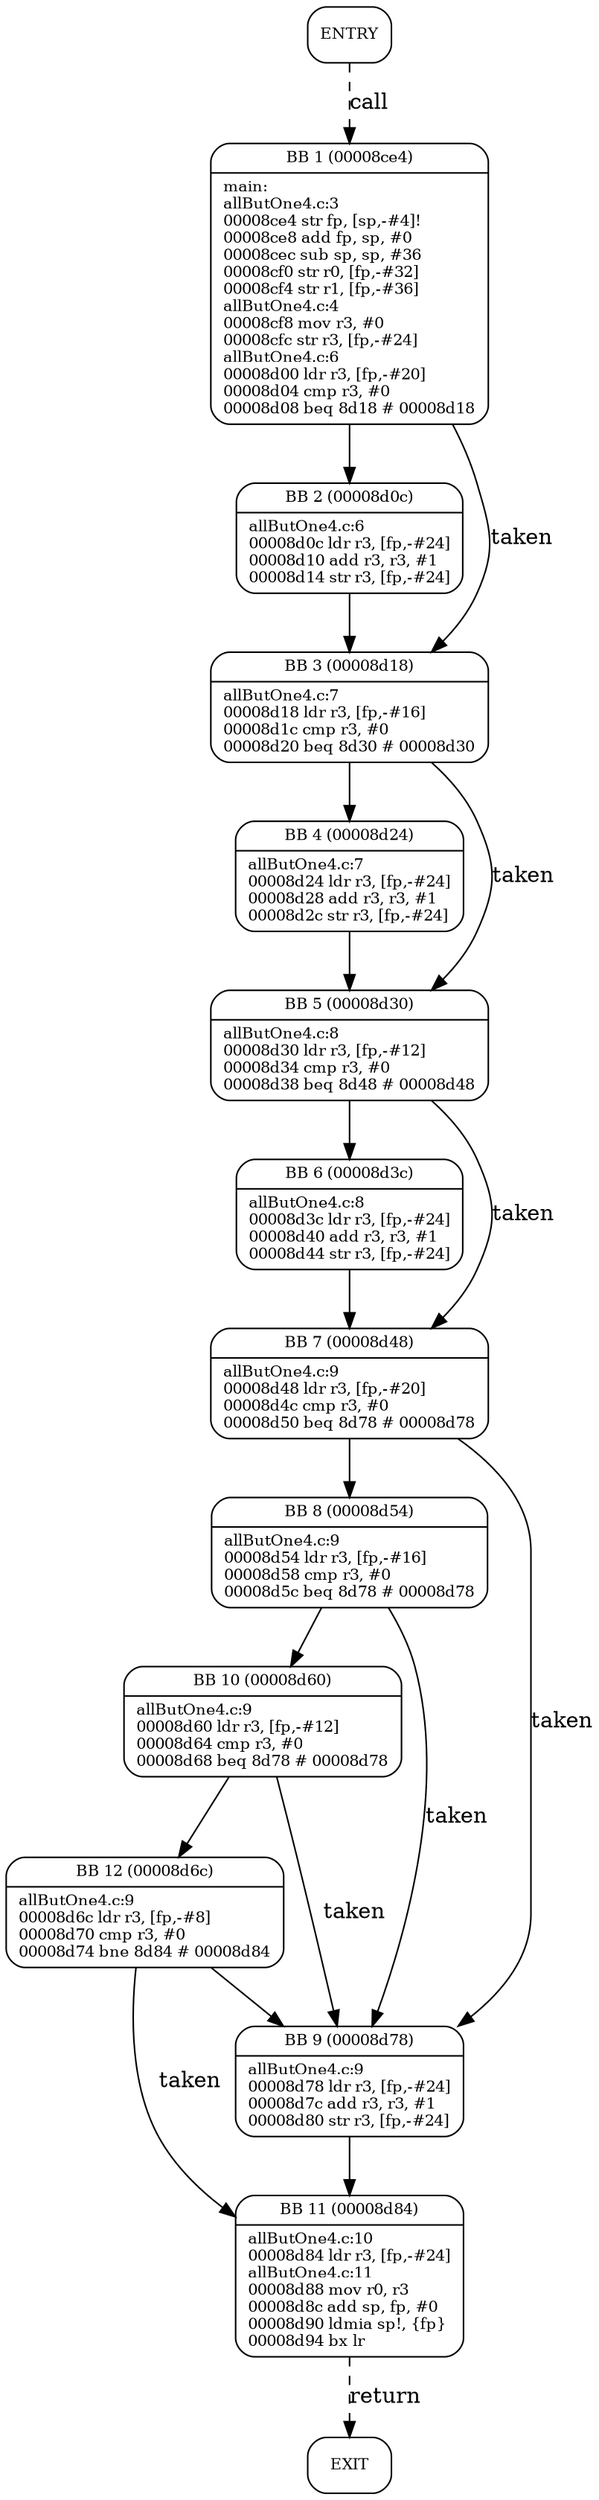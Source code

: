 digraph main{
node [shape=Mrecord, labeljust=l, fontsize=10];
	"0" [label="ENTRY"]
	"0" -> "1" [label="call", style=dashed, weight=2];
	"1" [label="{BB 1 (00008ce4) | main:\lallButOne4.c:3\l00008ce4    str fp, [sp,-#4]!\l00008ce8    add fp, sp, #0\l00008cec    sub sp, sp, #36\l00008cf0    str r0, [fp,-#32]\l00008cf4    str r1, [fp,-#36]\lallButOne4.c:4\l00008cf8    mov r3, #0\l00008cfc    str r3, [fp,-#24]\lallButOne4.c:6\l00008d00    ldr r3, [fp,-#20]\l00008d04    cmp r3, #0\l00008d08    beq 8d18    # 00008d18\l }"]
	"1" -> "2" [weight=4];
	"1" -> "3" [label="taken", weight=3];
	"2" [label="{BB 2 (00008d0c) | allButOne4.c:6\l00008d0c    ldr r3, [fp,-#24]\l00008d10    add r3, r3, #1\l00008d14    str r3, [fp,-#24]\l }"]
	"2" -> "3" [weight=4];
	"3" [label="{BB 3 (00008d18) | allButOne4.c:7\l00008d18    ldr r3, [fp,-#16]\l00008d1c    cmp r3, #0\l00008d20    beq 8d30    # 00008d30\l }"]
	"3" -> "4" [weight=4];
	"3" -> "5" [label="taken", weight=3];
	"4" [label="{BB 4 (00008d24) | allButOne4.c:7\l00008d24    ldr r3, [fp,-#24]\l00008d28    add r3, r3, #1\l00008d2c    str r3, [fp,-#24]\l }"]
	"4" -> "5" [weight=4];
	"5" [label="{BB 5 (00008d30) | allButOne4.c:8\l00008d30    ldr r3, [fp,-#12]\l00008d34    cmp r3, #0\l00008d38    beq 8d48    # 00008d48\l }"]
	"5" -> "6" [weight=4];
	"5" -> "7" [label="taken", weight=3];
	"6" [label="{BB 6 (00008d3c) | allButOne4.c:8\l00008d3c    ldr r3, [fp,-#24]\l00008d40    add r3, r3, #1\l00008d44    str r3, [fp,-#24]\l }"]
	"6" -> "7" [weight=4];
	"7" [label="{BB 7 (00008d48) | allButOne4.c:9\l00008d48    ldr r3, [fp,-#20]\l00008d4c    cmp r3, #0\l00008d50    beq 8d78    # 00008d78\l }"]
	"7" -> "8" [weight=4];
	"7" -> "9" [label="taken", weight=3];
	"8" [label="{BB 8 (00008d54) | allButOne4.c:9\l00008d54    ldr r3, [fp,-#16]\l00008d58    cmp r3, #0\l00008d5c    beq 8d78    # 00008d78\l }"]
	"8" -> "10" [weight=4];
	"8" -> "9" [label="taken", weight=3];
	"9" [label="{BB 9 (00008d78) | allButOne4.c:9\l00008d78    ldr r3, [fp,-#24]\l00008d7c    add r3, r3, #1\l00008d80    str r3, [fp,-#24]\l }"]
	"9" -> "11" [weight=4];
	"10" [label="{BB 10 (00008d60) | allButOne4.c:9\l00008d60    ldr r3, [fp,-#12]\l00008d64    cmp r3, #0\l00008d68    beq 8d78    # 00008d78\l }"]
	"10" -> "12" [weight=4];
	"10" -> "9" [label="taken", weight=3];
	"11" [label="{BB 11 (00008d84) | allButOne4.c:10\l00008d84    ldr r3, [fp,-#24]\lallButOne4.c:11\l00008d88    mov r0, r3\l00008d8c    add sp, fp, #0\l00008d90    ldmia sp!, \{fp\}\l00008d94    bx lr\l }"]
	"11" -> "13" [label="return", style=dashed, weight=2];
	"12" [label="{BB 12 (00008d6c) | allButOne4.c:9\l00008d6c    ldr r3, [fp,-#8]\l00008d70    cmp r3, #0\l00008d74    bne 8d84    # 00008d84\l }"]
	"12" -> "9" [weight=4];
	"12" -> "11" [label="taken", weight=3];
	"13" [label="EXIT"]
}
